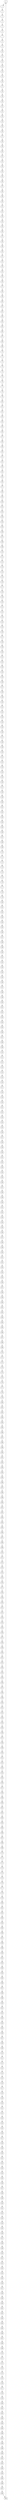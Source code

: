 strict digraph  {
0 [delay=2];
1 [delay=6];
2 [delay=2];
3 [delay=10];
4 [delay=4];
5 [delay=5];
6 [delay=8];
7 [delay=8];
8 [delay=7];
9 [delay=10];
10 [delay=6];
11 [delay=10];
12 [delay=5];
13 [delay=10];
14 [delay=9];
15 [delay=5];
16 [delay=6];
17 [delay=3];
18 [delay=10];
19 [delay=6];
20 [delay=5];
21 [delay=6];
22 [delay=4];
23 [delay=6];
24 [delay=6];
25 [delay=3];
26 [delay=10];
27 [delay=10];
28 [delay=7];
29 [delay=6];
30 [delay=8];
31 [delay=5];
32 [delay=7];
33 [delay=1];
34 [delay=6];
35 [delay=5];
36 [delay=7];
37 [delay=6];
38 [delay=1];
39 [delay=8];
40 [delay=7];
41 [delay=2];
42 [delay=2];
43 [delay=1];
44 [delay=9];
45 [delay=2];
46 [delay=3];
47 [delay=1];
48 [delay=4];
49 [delay=10];
50 [delay=5];
51 [delay=10];
52 [delay=7];
53 [delay=3];
54 [delay=7];
55 [delay=1];
56 [delay=2];
57 [delay=10];
58 [delay=6];
59 [delay=9];
60 [delay=5];
61 [delay=10];
62 [delay=10];
63 [delay=9];
64 [delay=5];
65 [delay=6];
66 [delay=1];
67 [delay=5];
68 [delay=3];
69 [delay=3];
70 [delay=6];
71 [delay=8];
72 [delay=8];
73 [delay=2];
74 [delay=5];
75 [delay=5];
76 [delay=9];
77 [delay=3];
78 [delay=2];
79 [delay=9];
80 [delay=6];
81 [delay=7];
82 [delay=8];
83 [delay=7];
84 [delay=5];
85 [delay=8];
86 [delay=10];
87 [delay=5];
88 [delay=5];
89 [delay=7];
90 [delay=7];
91 [delay=5];
92 [delay=2];
93 [delay=3];
94 [delay=6];
95 [delay=6];
96 [delay=7];
97 [delay=3];
98 [delay=9];
99 [delay=1];
100 [delay=1];
101 [delay=4];
102 [delay=8];
103 [delay=5];
104 [delay=2];
105 [delay=7];
106 [delay=3];
107 [delay=10];
108 [delay=3];
109 [delay=9];
110 [delay=8];
111 [delay=5];
112 [delay=7];
113 [delay=9];
114 [delay=7];
115 [delay=9];
116 [delay=2];
117 [delay=7];
118 [delay=4];
119 [delay=5];
120 [delay=9];
121 [delay=7];
122 [delay=9];
123 [delay=9];
124 [delay=8];
125 [delay=10];
126 [delay=2];
127 [delay=8];
128 [delay=7];
129 [delay=5];
130 [delay=10];
131 [delay=5];
132 [delay=6];
133 [delay=5];
134 [delay=1];
135 [delay=4];
136 [delay=8];
137 [delay=5];
138 [delay=2];
139 [delay=1];
140 [delay=2];
141 [delay=1];
142 [delay=1];
143 [delay=5];
144 [delay=10];
145 [delay=5];
146 [delay=4];
147 [delay=4];
148 [delay=7];
149 [delay=7];
150 [delay=6];
151 [delay=2];
152 [delay=4];
153 [delay=7];
154 [delay=9];
155 [delay=10];
156 [delay=1];
157 [delay=10];
158 [delay=7];
159 [delay=6];
160 [delay=10];
161 [delay=9];
162 [delay=6];
163 [delay=6];
164 [delay=3];
165 [delay=4];
166 [delay=5];
167 [delay=9];
168 [delay=3];
169 [delay=4];
170 [delay=1];
171 [delay=5];
172 [delay=9];
173 [delay=10];
174 [delay=4];
175 [delay=9];
176 [delay=10];
177 [delay=1];
178 [delay=4];
179 [delay=3];
180 [delay=9];
181 [delay=3];
182 [delay=3];
183 [delay=1];
184 [delay=8];
185 [delay=3];
186 [delay=3];
187 [delay=1];
188 [delay=7];
189 [delay=3];
190 [delay=3];
191 [delay=8];
192 [delay=10];
193 [delay=1];
194 [delay=7];
195 [delay=5];
196 [delay=9];
197 [delay=6];
198 [delay=8];
199 [delay=6];
200 [delay=4];
201 [delay=1];
202 [delay=4];
203 [delay=7];
204 [delay=8];
205 [delay=6];
206 [delay=7];
207 [delay=5];
208 [delay=3];
209 [delay=4];
210 [delay=10];
211 [delay=9];
212 [delay=2];
213 [delay=6];
214 [delay=5];
215 [delay=6];
216 [delay=9];
217 [delay=7];
218 [delay=1];
219 [delay=2];
220 [delay=9];
221 [delay=3];
222 [delay=2];
223 [delay=1];
224 [delay=4];
225 [delay=4];
226 [delay=5];
227 [delay=1];
228 [delay=6];
229 [delay=2];
230 [delay=1];
231 [delay=10];
232 [delay=6];
233 [delay=1];
234 [delay=10];
235 [delay=2];
236 [delay=1];
237 [delay=8];
238 [delay=10];
239 [delay=2];
240 [delay=10];
241 [delay=2];
242 [delay=10];
243 [delay=8];
244 [delay=5];
245 [delay=10];
246 [delay=4];
247 [delay=10];
248 [delay=3];
249 [delay=9];
250 [delay=1];
251 [delay=8];
252 [delay=3];
253 [delay=2];
254 [delay=8];
255 [delay=10];
256 [delay=4];
257 [delay=3];
258 [delay=2];
259 [delay=8];
260 [delay=1];
261 [delay=5];
262 [delay=5];
263 [delay=6];
264 [delay=6];
265 [delay=7];
266 [delay=5];
267 [delay=6];
268 [delay=2];
269 [delay=4];
270 [delay=1];
271 [delay=6];
272 [delay=1];
273 [delay=2];
274 [delay=5];
275 [delay=8];
276 [delay=4];
277 [delay=3];
278 [delay=3];
279 [delay=2];
280 [delay=6];
281 [delay=9];
282 [delay=7];
283 [delay=7];
284 [delay=2];
285 [delay=8];
286 [delay=1];
287 [delay=7];
288 [delay=1];
289 [delay=7];
290 [delay=5];
291 [delay=3];
292 [delay=2];
293 [delay=10];
294 [delay=3];
295 [delay=10];
296 [delay=7];
297 [delay=7];
298 [delay=3];
299 [delay=3];
300 [delay=3];
301 [delay=4];
302 [delay=1];
303 [delay=1];
304 [delay=4];
305 [delay=8];
306 [delay=10];
307 [delay=4];
308 [delay=9];
309 [delay=7];
310 [delay=1];
311 [delay=5];
312 [delay=2];
313 [delay=8];
314 [delay=9];
315 [delay=6];
316 [delay=9];
317 [delay=8];
318 [delay=8];
319 [delay=2];
320 [delay=8];
321 [delay=6];
322 [delay=3];
323 [delay=8];
324 [delay=7];
325 [delay=5];
326 [delay=3];
327 [delay=4];
328 [delay=5];
329 [delay=8];
330 [delay=8];
331 [delay=6];
332 [delay=9];
333 [delay=7];
334 [delay=1];
335 [delay=2];
336 [delay=10];
337 [delay=3];
338 [delay=2];
339 [delay=3];
340 [delay=2];
341 [delay=6];
342 [delay=9];
343 [delay=2];
344 [delay=3];
345 [delay=9];
346 [delay=9];
347 [delay=9];
348 [delay=8];
349 [delay=7];
350 [delay=5];
351 [delay=1];
352 [delay=10];
353 [delay=9];
354 [delay=9];
355 [delay=9];
356 [delay=1];
357 [delay=10];
358 [delay=2];
359 [delay=4];
360 [delay=10];
361 [delay=3];
362 [delay=4];
363 [delay=1];
364 [delay=2];
365 [delay=5];
366 [delay=2];
367 [delay=10];
368 [delay=6];
369 [delay=2];
370 [delay=2];
371 [delay=4];
372 [delay=6];
373 [delay=6];
374 [delay=5];
375 [delay=4];
376 [delay=4];
377 [delay=4];
378 [delay=10];
379 [delay=4];
380 [delay=9];
381 [delay=3];
382 [delay=10];
383 [delay=5];
384 [delay=8];
385 [delay=4];
386 [delay=3];
387 [delay=5];
388 [delay=5];
389 [delay=9];
390 [delay=3];
391 [delay=1];
392 [delay=9];
393 [delay=5];
394 [delay=5];
395 [delay=4];
396 [delay=8];
397 [delay=4];
398 [delay=5];
399 [delay=5];
400 [delay=10];
401 [delay=8];
402 [delay=3];
403 [delay=5];
404 [delay=6];
405 [delay=8];
406 [delay=6];
407 [delay=8];
408 [delay=5];
409 [delay=1];
410 [delay=6];
411 [delay=2];
412 [delay=7];
413 [delay=9];
414 [delay=4];
415 [delay=10];
416 [delay=6];
417 [delay=10];
418 [delay=10];
419 [delay=8];
420 [delay=1];
421 [delay=9];
422 [delay=1];
423 [delay=1];
424 [delay=6];
425 [delay=2];
426 [delay=1];
427 [delay=8];
428 [delay=7];
429 [delay=8];
430 [delay=10];
431 [delay=1];
432 [delay=8];
433 [delay=7];
434 [delay=1];
435 [delay=1];
436 [delay=6];
437 [delay=1];
438 [delay=6];
439 [delay=6];
440 [delay=1];
441 [delay=10];
442 [delay=6];
443 [delay=1];
444 [delay=10];
445 [delay=1];
446 [delay=4];
447 [delay=2];
448 [delay=2];
449 [delay=8];
450 [delay=10];
451 [delay=1];
452 [delay=10];
453 [delay=5];
454 [delay=6];
455 [delay=10];
456 [delay=1];
457 [delay=5];
458 [delay=7];
459 [delay=9];
460 [delay=1];
461 [delay=10];
462 [delay=2];
463 [delay=3];
464 [delay=4];
465 [delay=9];
466 [delay=5];
467 [delay=8];
468 [delay=4];
469 [delay=6];
470 [delay=8];
471 [delay=1];
472 [delay=10];
473 [delay=10];
474 [delay=4];
475 [delay=1];
476 [delay=4];
477 [delay=1];
478 [delay=8];
479 [delay=6];
480 [delay=8];
481 [delay=3];
482 [delay=2];
483 [delay=1];
484 [delay=6];
485 [delay=8];
486 [delay=9];
487 [delay=10];
488 [delay=7];
489 [delay=8];
490 [delay=4];
491 [delay=5];
492 [delay=8];
493 [delay=10];
494 [delay=8];
495 [delay=2];
496 [delay=5];
497 [delay=5];
498 [delay=8];
499 [delay=10];
0 -> 1  [weight="1.0"];
1 -> 2  [weight="1.0"];
2 -> 3  [weight="1.0"];
3 -> 4  [weight="2.0"];
4 -> 5  [weight="0.0"];
5 -> 6  [weight="0.0"];
6 -> 7  [weight="0.0"];
7 -> 8  [weight="1.0"];
8 -> 9  [weight="2.0"];
9 -> 10  [weight="2.0"];
10 -> 11  [weight="1.0"];
11 -> 12  [weight="2.0"];
12 -> 13  [weight="1.0"];
13 -> 14  [weight="1.0"];
14 -> 15  [weight="0.0"];
15 -> 16  [weight="2.0"];
16 -> 17  [weight="0.0"];
17 -> 18  [weight="0.0"];
18 -> 19  [weight="1.0"];
19 -> 20  [weight="2.0"];
20 -> 21  [weight="1.0"];
21 -> 22  [weight="1.0"];
22 -> 23  [weight="2.0"];
23 -> 24  [weight="1.0"];
24 -> 25  [weight="0.0"];
25 -> 26  [weight="0.0"];
26 -> 27  [weight="3.0"];
27 -> 28  [weight="1.0"];
28 -> 29  [weight="0.0"];
29 -> 30  [weight="1.0"];
30 -> 31  [weight="0.0"];
31 -> 32  [weight="0.0"];
32 -> 33  [weight="2.0"];
33 -> 34  [weight="1.0"];
34 -> 35  [weight="3.0"];
35 -> 36  [weight="0.0"];
36 -> 37  [weight="0.0"];
37 -> 38  [weight="2.0"];
38 -> 39  [weight="0.0"];
39 -> 40  [weight="2.0"];
40 -> 41  [weight="1.0"];
41 -> 42  [weight="2.0"];
42 -> 43  [weight="0.0"];
43 -> 44  [weight="0.0"];
44 -> 45  [weight="0.0"];
45 -> 46  [weight="4.0"];
46 -> 47  [weight="0.0"];
47 -> 48  [weight="1.0"];
48 -> 49  [weight="1.0"];
49 -> 50  [weight="2.0"];
50 -> 51  [weight="0.0"];
51 -> 52  [weight="0.0"];
52 -> 53  [weight="0.0"];
53 -> 54  [weight="2.0"];
54 -> 55  [weight="2.0"];
55 -> 56  [weight="0.0"];
56 -> 57  [weight="1.0"];
57 -> 58  [weight="2.0"];
58 -> 59  [weight="1.0"];
59 -> 60  [weight="0.0"];
60 -> 61  [weight="1.0"];
61 -> 62  [weight="1.0"];
62 -> 63  [weight="3.0"];
63 -> 64  [weight="0.0"];
64 -> 65  [weight="2.0"];
65 -> 66  [weight="0.0"];
66 -> 67  [weight="1.0"];
67 -> 68  [weight="1.0"];
68 -> 69  [weight="0.0"];
69 -> 70  [weight="0.0"];
70 -> 71  [weight="1.0"];
71 -> 72  [weight="3.0"];
72 -> 73  [weight="1.0"];
73 -> 74  [weight="0.0"];
74 -> 75  [weight="0.0"];
75 -> 76  [weight="1.0"];
76 -> 77  [weight="0.0"];
77 -> 78  [weight="0.0"];
78 -> 79  [weight="2.0"];
79 -> 80  [weight="3.0"];
80 -> 81  [weight="0.0"];
81 -> 82  [weight="4.0"];
82 -> 83  [weight="1.0"];
83 -> 84  [weight="1.0"];
84 -> 85  [weight="1.0"];
85 -> 86  [weight="1.0"];
86 -> 87  [weight="1.0"];
87 -> 88  [weight="1.0"];
88 -> 89  [weight="1.0"];
89 -> 90  [weight="0.0"];
90 -> 91  [weight="0.0"];
91 -> 92  [weight="1.0"];
92 -> 93  [weight="2.0"];
93 -> 94  [weight="1.0"];
94 -> 95  [weight="0.0"];
95 -> 96  [weight="1.0"];
96 -> 97  [weight="2.0"];
97 -> 98  [weight="2.0"];
98 -> 99  [weight="0.0"];
99 -> 100  [weight="0.0"];
100 -> 101  [weight="1.0"];
101 -> 102  [weight="3.0"];
102 -> 103  [weight="0.0"];
103 -> 104  [weight="0.0"];
104 -> 105  [weight="3.0"];
105 -> 106  [weight="0.0"];
106 -> 107  [weight="2.0"];
107 -> 108  [weight="0.0"];
108 -> 109  [weight="0.0"];
109 -> 110  [weight="0.0"];
110 -> 111  [weight="3.0"];
111 -> 112  [weight="0.0"];
112 -> 113  [weight="1.0"];
113 -> 114  [weight="3.0"];
114 -> 115  [weight="1.0"];
115 -> 116  [weight="1.0"];
116 -> 117  [weight="1.0"];
117 -> 118  [weight="0.0"];
118 -> 119  [weight="2.0"];
119 -> 120  [weight="1.0"];
120 -> 121  [weight="1.0"];
121 -> 122  [weight="0.0"];
122 -> 123  [weight="0.0"];
123 -> 124  [weight="2.0"];
124 -> 125  [weight="1.0"];
125 -> 126  [weight="1.0"];
126 -> 127  [weight="1.0"];
127 -> 128  [weight="0.0"];
128 -> 129  [weight="2.0"];
129 -> 130  [weight="0.0"];
130 -> 131  [weight="1.0"];
131 -> 132  [weight="0.0"];
132 -> 133  [weight="3.0"];
133 -> 134  [weight="0.0"];
134 -> 135  [weight="3.0"];
135 -> 136  [weight="1.0"];
136 -> 137  [weight="1.0"];
137 -> 138  [weight="1.0"];
138 -> 139  [weight="0.0"];
139 -> 140  [weight="0.0"];
140 -> 141  [weight="3.0"];
141 -> 142  [weight="1.0"];
142 -> 143  [weight="0.0"];
143 -> 144  [weight="0.0"];
144 -> 145  [weight="2.0"];
145 -> 146  [weight="2.0"];
146 -> 147  [weight="0.0"];
147 -> 148  [weight="0.0"];
148 -> 149  [weight="3.0"];
149 -> 150  [weight="1.0"];
150 -> 151  [weight="0.0"];
151 -> 152  [weight="2.0"];
152 -> 153  [weight="1.0"];
153 -> 154  [weight="1.0"];
154 -> 155  [weight="0.0"];
155 -> 156  [weight="1.0"];
156 -> 157  [weight="2.0"];
157 -> 158  [weight="0.0"];
158 -> 159  [weight="0.0"];
159 -> 160  [weight="2.0"];
160 -> 161  [weight="1.0"];
161 -> 162  [weight="0.0"];
162 -> 163  [weight="3.0"];
163 -> 164  [weight="0.0"];
164 -> 165  [weight="0.0"];
165 -> 166  [weight="2.0"];
166 -> 167  [weight="0.0"];
167 -> 168  [weight="0.0"];
168 -> 169  [weight="2.0"];
169 -> 170  [weight="0.0"];
170 -> 171  [weight="2.0"];
171 -> 172  [weight="2.0"];
172 -> 173  [weight="0.0"];
173 -> 174  [weight="0.0"];
174 -> 175  [weight="4.0"];
175 -> 176  [weight="1.0"];
176 -> 177  [weight="0.0"];
177 -> 178  [weight="0.0"];
178 -> 179  [weight="1.0"];
179 -> 180  [weight="2.0"];
180 -> 181  [weight="0.0"];
181 -> 182  [weight="2.0"];
182 -> 183  [weight="2.0"];
183 -> 184  [weight="1.0"];
184 -> 185  [weight="1.0"];
185 -> 186  [weight="0.0"];
186 -> 187  [weight="2.0"];
187 -> 188  [weight="1.0"];
188 -> 189  [weight="0.0"];
189 -> 190  [weight="2.0"];
190 -> 191  [weight="1.0"];
191 -> 192  [weight="1.0"];
192 -> 193  [weight="0.0"];
193 -> 194  [weight="1.0"];
194 -> 195  [weight="0.0"];
195 -> 196  [weight="3.0"];
196 -> 197  [weight="0.0"];
197 -> 198  [weight="1.0"];
198 -> 199  [weight="2.0"];
199 -> 200  [weight="0.0"];
200 -> 201  [weight="0.0"];
201 -> 202  [weight="3.0"];
202 -> 203  [weight="1.0"];
203 -> 204  [weight="0.0"];
204 -> 205  [weight="0.0"];
205 -> 206  [weight="1.0"];
206 -> 207  [weight="2.0"];
207 -> 208  [weight="2.0"];
208 -> 209  [weight="1.0"];
209 -> 210  [weight="0.0"];
210 -> 211  [weight="1.0"];
211 -> 212  [weight="1.0"];
212 -> 213  [weight="2.0"];
213 -> 214  [weight="1.0"];
214 -> 215  [weight="1.0"];
215 -> 216  [weight="1.0"];
216 -> 217  [weight="1.0"];
217 -> 218  [weight="1.0"];
218 -> 219  [weight="0.0"];
219 -> 220  [weight="1.0"];
220 -> 221  [weight="0.0"];
221 -> 222  [weight="2.0"];
222 -> 223  [weight="2.0"];
223 -> 224  [weight="1.0"];
224 -> 225  [weight="0.0"];
225 -> 226  [weight="2.0"];
226 -> 227  [weight="0.0"];
227 -> 228  [weight="0.0"];
228 -> 229  [weight="3.0"];
229 -> 230  [weight="0.0"];
230 -> 231  [weight="2.0"];
231 -> 232  [weight="0.0"];
232 -> 233  [weight="2.0"];
233 -> 234  [weight="1.0"];
234 -> 235  [weight="0.0"];
235 -> 236  [weight="1.0"];
236 -> 237  [weight="1.0"];
237 -> 238  [weight="1.0"];
238 -> 239  [weight="0.0"];
239 -> 240  [weight="1.0"];
240 -> 241  [weight="3.0"];
241 -> 242  [weight="1.0"];
242 -> 243  [weight="1.0"];
243 -> 244  [weight="0.0"];
244 -> 245  [weight="2.0"];
245 -> 246  [weight="1.0"];
246 -> 247  [weight="0.0"];
247 -> 248  [weight="0.0"];
248 -> 249  [weight="0.0"];
249 -> 250  [weight="3.0"];
250 -> 251  [weight="0.0"];
251 -> 252  [weight="0.0"];
252 -> 253  [weight="1.0"];
253 -> 254  [weight="3.0"];
254 -> 255  [weight="2.0"];
255 -> 256  [weight="1.0"];
256 -> 257  [weight="0.0"];
257 -> 258  [weight="1.0"];
258 -> 259  [weight="0.0"];
259 -> 260  [weight="0.0"];
260 -> 261  [weight="0.0"];
261 -> 262  [weight="2.0"];
262 -> 263  [weight="0.0"];
263 -> 264  [weight="5.0"];
264 -> 265  [weight="0.0"];
265 -> 266  [weight="1.0"];
266 -> 267  [weight="2.0"];
267 -> 268  [weight="1.0"];
268 -> 269  [weight="0.0"];
269 -> 270  [weight="0.0"];
270 -> 271  [weight="2.0"];
271 -> 272  [weight="0.0"];
272 -> 273  [weight="1.0"];
273 -> 274  [weight="3.0"];
274 -> 275  [weight="0.0"];
275 -> 276  [weight="1.0"];
276 -> 277  [weight="2.0"];
277 -> 278  [weight="0.0"];
278 -> 279  [weight="1.0"];
279 -> 280  [weight="0.0"];
280 -> 281  [weight="0.0"];
281 -> 282  [weight="4.0"];
282 -> 283  [weight="0.0"];
283 -> 284  [weight="1.0"];
284 -> 285  [weight="1.0"];
285 -> 286  [weight="0.0"];
286 -> 287  [weight="0.0"];
287 -> 288  [weight="2.0"];
288 -> 289  [weight="1.0"];
289 -> 290  [weight="1.0"];
290 -> 291  [weight="2.0"];
291 -> 292  [weight="0.0"];
292 -> 293  [weight="0.0"];
293 -> 294  [weight="3.0"];
294 -> 295  [weight="1.0"];
295 -> 296  [weight="2.0"];
296 -> 297  [weight="1.0"];
297 -> 298  [weight="1.0"];
298 -> 299  [weight="1.0"];
299 -> 300  [weight="1.0"];
300 -> 301  [weight="1.0"];
301 -> 302  [weight="1.0"];
302 -> 303  [weight="0.0"];
303 -> 304  [weight="2.0"];
304 -> 305  [weight="1.0"];
305 -> 306  [weight="1.0"];
306 -> 307  [weight="1.0"];
307 -> 308  [weight="0.0"];
308 -> 309  [weight="0.0"];
309 -> 310  [weight="3.0"];
310 -> 311  [weight="1.0"];
311 -> 312  [weight="0.0"];
312 -> 313  [weight="0.0"];
313 -> 314  [weight="3.0"];
314 -> 315  [weight="0.0"];
315 -> 316  [weight="0.0"];
316 -> 317  [weight="2.0"];
317 -> 318  [weight="1.0"];
318 -> 319  [weight="1.0"];
319 -> 320  [weight="0.0"];
320 -> 321  [weight="0.0"];
321 -> 322  [weight="4.0"];
322 -> 323  [weight="0.0"];
323 -> 324  [weight="1.0"];
324 -> 325  [weight="1.0"];
325 -> 326  [weight="2.0"];
326 -> 327  [weight="1.0"];
327 -> 328  [weight="1.0"];
328 -> 329  [weight="1.0"];
329 -> 330  [weight="1.0"];
330 -> 331  [weight="0.0"];
331 -> 332  [weight="1.0"];
332 -> 333  [weight="2.0"];
333 -> 334  [weight="0.0"];
334 -> 335  [weight="0.0"];
335 -> 336  [weight="0.0"];
336 -> 337  [weight="4.0"];
337 -> 338  [weight="0.0"];
338 -> 339  [weight="1.0"];
339 -> 340  [weight="1.0"];
340 -> 341  [weight="1.0"];
341 -> 342  [weight="2.0"];
342 -> 343  [weight="1.0"];
343 -> 344  [weight="0.0"];
344 -> 345  [weight="1.0"];
345 -> 346  [weight="0.0"];
346 -> 347  [weight="2.0"];
347 -> 348  [weight="2.0"];
348 -> 349  [weight="0.0"];
349 -> 350  [weight="1.0"];
350 -> 351  [weight="2.0"];
351 -> 352  [weight="1.0"];
352 -> 353  [weight="0.0"];
353 -> 354  [weight="0.0"];
354 -> 355  [weight="1.0"];
355 -> 356  [weight="3.0"];
356 -> 357  [weight="1.0"];
357 -> 358  [weight="1.0"];
358 -> 359  [weight="0.0"];
359 -> 360  [weight="1.0"];
360 -> 361  [weight="0.0"];
361 -> 362  [weight="3.0"];
362 -> 363  [weight="0.0"];
363 -> 364  [weight="0.0"];
364 -> 365  [weight="0.0"];
365 -> 366  [weight="0.0"];
366 -> 367  [weight="2.0"];
367 -> 368  [weight="1.0"];
368 -> 369  [weight="4.0"];
369 -> 370  [weight="0.0"];
370 -> 371  [weight="2.0"];
371 -> 372  [weight="1.0"];
372 -> 373  [weight="1.0"];
373 -> 374  [weight="0.0"];
374 -> 375  [weight="2.0"];
375 -> 376  [weight="1.0"];
376 -> 377  [weight="0.0"];
377 -> 378  [weight="1.0"];
378 -> 379  [weight="2.0"];
379 -> 380  [weight="1.0"];
380 -> 381  [weight="1.0"];
381 -> 382  [weight="1.0"];
382 -> 383  [weight="0.0"];
383 -> 384  [weight="2.0"];
384 -> 385  [weight="1.0"];
385 -> 386  [weight="0.0"];
386 -> 387  [weight="0.0"];
387 -> 388  [weight="1.0"];
388 -> 389  [weight="2.0"];
389 -> 390  [weight="1.0"];
390 -> 391  [weight="0.0"];
391 -> 392  [weight="2.0"];
392 -> 393  [weight="1.0"];
393 -> 394  [weight="0.0"];
394 -> 395  [weight="1.0"];
395 -> 396  [weight="0.0"];
396 -> 397  [weight="0.0"];
397 -> 398  [weight="5.0"];
398 -> 399  [weight="1.0"];
399 -> 400  [weight="1.0"];
400 -> 401  [weight="0.0"];
401 -> 402  [weight="1.0"];
402 -> 403  [weight="0.0"];
403 -> 404  [weight="3.0"];
404 -> 405  [weight="1.0"];
405 -> 406  [weight="0.0"];
406 -> 407  [weight="1.0"];
407 -> 408  [weight="0.0"];
408 -> 409  [weight="2.0"];
409 -> 410  [weight="2.0"];
410 -> 411  [weight="0.0"];
411 -> 412  [weight="2.0"];
412 -> 413  [weight="1.0"];
413 -> 414  [weight="1.0"];
414 -> 415  [weight="1.0"];
415 -> 416  [weight="0.0"];
416 -> 417  [weight="1.0"];
417 -> 418  [weight="2.0"];
418 -> 419  [weight="0.0"];
419 -> 420  [weight="2.0"];
420 -> 421  [weight="1.0"];
421 -> 422  [weight="0.0"];
422 -> 423  [weight="0.0"];
423 -> 424  [weight="0.0"];
424 -> 425  [weight="0.0"];
425 -> 426  [weight="1.0"];
426 -> 427  [weight="0.0"];
427 -> 428  [weight="1.0"];
428 -> 429  [weight="4.0"];
429 -> 430  [weight="3.0"];
430 -> 431  [weight="1.0"];
431 -> 432  [weight="0.0"];
432 -> 433  [weight="2.0"];
433 -> 434  [weight="1.0"];
434 -> 435  [weight="0.0"];
435 -> 436  [weight="0.0"];
436 -> 437  [weight="1.0"];
437 -> 438  [weight="1.0"];
438 -> 439  [weight="2.0"];
439 -> 440  [weight="0.0"];
440 -> 441  [weight="0.0"];
441 -> 442  [weight="0.0"];
442 -> 443  [weight="5.0"];
443 -> 444  [weight="0.0"];
444 -> 445  [weight="1.0"];
445 -> 446  [weight="0.0"];
446 -> 447  [weight="0.0"];
447 -> 448  [weight="4.0"];
448 -> 449  [weight="1.0"];
449 -> 450  [weight="0.0"];
450 -> 451  [weight="2.0"];
451 -> 452  [weight="1.0"];
452 -> 453  [weight="0.0"];
453 -> 454  [weight="2.0"];
454 -> 455  [weight="1.0"];
455 -> 456  [weight="0.0"];
456 -> 457  [weight="1.0"];
457 -> 458  [weight="0.0"];
458 -> 459  [weight="0.0"];
459 -> 460  [weight="3.0"];
460 -> 461  [weight="1.0"];
461 -> 462  [weight="2.0"];
462 -> 463  [weight="0.0"];
463 -> 464  [weight="2.0"];
464 -> 465  [weight="1.0"];
465 -> 466  [weight="1.0"];
466 -> 467  [weight="1.0"];
467 -> 468  [weight="1.0"];
468 -> 469  [weight="0.0"];
469 -> 470  [weight="0.0"];
470 -> 471  [weight="2.0"];
471 -> 472  [weight="1.0"];
472 -> 473  [weight="2.0"];
473 -> 474  [weight="1.0"];
474 -> 475  [weight="1.0"];
475 -> 476  [weight="1.0"];
476 -> 477  [weight="0.0"];
477 -> 478  [weight="0.0"];
478 -> 479  [weight="0.0"];
479 -> 480  [weight="0.0"];
480 -> 481  [weight="2.0"];
481 -> 482  [weight="3.0"];
482 -> 483  [weight="0.0"];
483 -> 484  [weight="1.0"];
484 -> 485  [weight="3.0"];
485 -> 486  [weight="0.0"];
486 -> 487  [weight="0.0"];
487 -> 488  [weight="3.0"];
488 -> 489  [weight="1.0"];
489 -> 490  [weight="0.0"];
490 -> 491  [weight="0.0"];
491 -> 492  [weight="3.0"];
492 -> 493  [weight="0.0"];
493 -> 494  [weight="0.0"];
494 -> 495  [weight="2.0"];
495 -> 496  [weight="0.0"];
496 -> 497  [weight="1.0"];
497 -> 498  [weight="2.0"];
498 -> 499  [weight="0.0"];
499 -> 0  [weight="2.0"];
}
